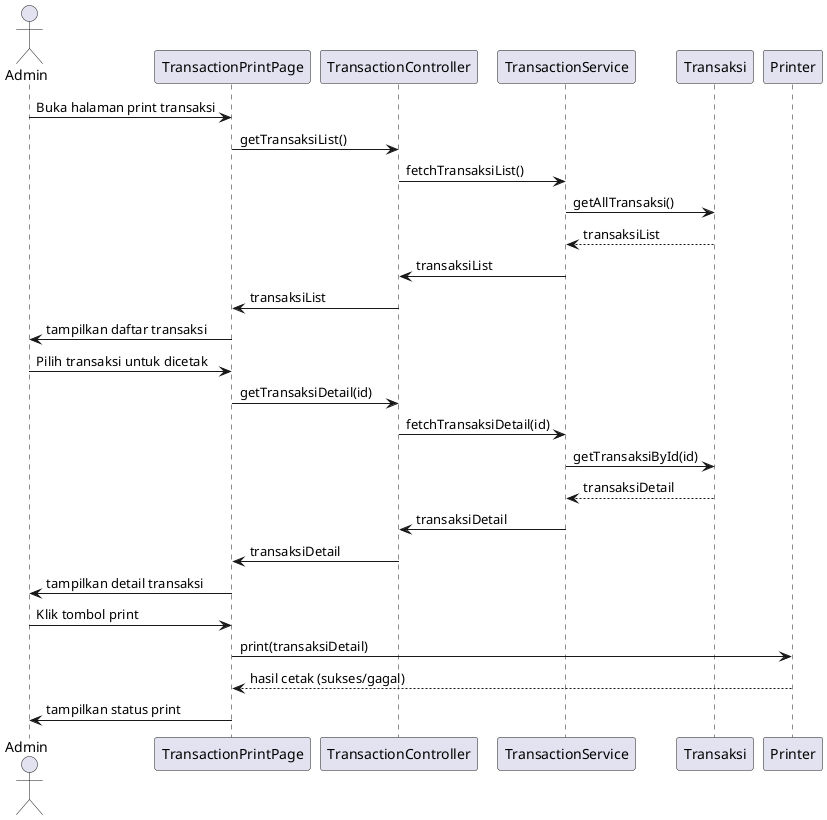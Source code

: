 @startuml
actor Admin
participant "TransactionPrintPage" as UI
participant "TransactionController" as Controller
participant "TransactionService" as Service
participant "Transaksi" as TransaksiEntity
participant "Printer" as Printer

Admin -> UI : Buka halaman print transaksi
UI -> Controller : getTransaksiList()
Controller -> Service : fetchTransaksiList()
Service -> TransaksiEntity : getAllTransaksi()
TransaksiEntity --> Service : transaksiList
Service -> Controller : transaksiList
Controller -> UI : transaksiList
UI -> Admin : tampilkan daftar transaksi

Admin -> UI : Pilih transaksi untuk dicetak
UI -> Controller : getTransaksiDetail(id)
Controller -> Service : fetchTransaksiDetail(id)
Service -> TransaksiEntity : getTransaksiById(id)
TransaksiEntity --> Service : transaksiDetail
Service -> Controller : transaksiDetail
Controller -> UI : transaksiDetail
UI -> Admin : tampilkan detail transaksi

Admin -> UI : Klik tombol print
UI -> Printer : print(transaksiDetail)
Printer --> UI : hasil cetak (sukses/gagal)
UI -> Admin : tampilkan status print
@enduml
